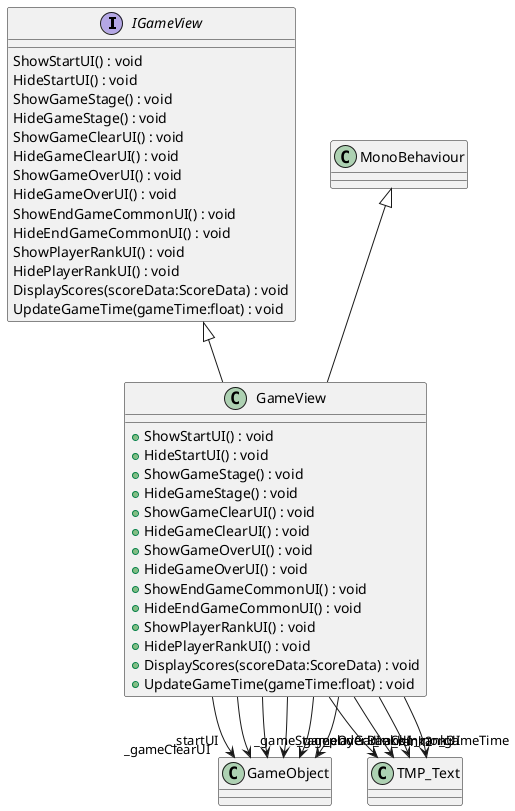 @startuml
interface IGameView {
    ShowStartUI() : void
    HideStartUI() : void
    ShowGameStage() : void
    HideGameStage() : void
    ShowGameClearUI() : void
    HideGameClearUI() : void
    ShowGameOverUI() : void
    HideGameOverUI() : void
    ShowEndGameCommonUI() : void
    HideEndGameCommonUI() : void
    ShowPlayerRankUI() : void
    HidePlayerRankUI() : void
    DisplayScores(scoreData:ScoreData) : void
    UpdateGameTime(gameTime:float) : void
}
class GameView {
    + ShowStartUI() : void
    + HideStartUI() : void
    + ShowGameStage() : void
    + HideGameStage() : void
    + ShowGameClearUI() : void
    + HideGameClearUI() : void
    + ShowGameOverUI() : void
    + HideGameOverUI() : void
    + ShowEndGameCommonUI() : void
    + HideEndGameCommonUI() : void
    + ShowPlayerRankUI() : void
    + HidePlayerRankUI() : void
    + DisplayScores(scoreData:ScoreData) : void
    + UpdateGameTime(gameTime:float) : void
}
MonoBehaviour <|-- GameView
IGameView <|-- GameView
GameView --> "_startUI" GameObject
GameView --> "_gameStage" GameObject
GameView --> "_gameClearUI" GameObject
GameView --> "_gameOverUI" GameObject
GameView --> "_endGameCommonUI" GameObject
GameView --> "_playerRankUI" GameObject
GameView --> "_rank1" TMP_Text
GameView --> "_rank2" TMP_Text
GameView --> "_rank3" TMP_Text
GameView --> "_gameTime" TMP_Text
@enduml
